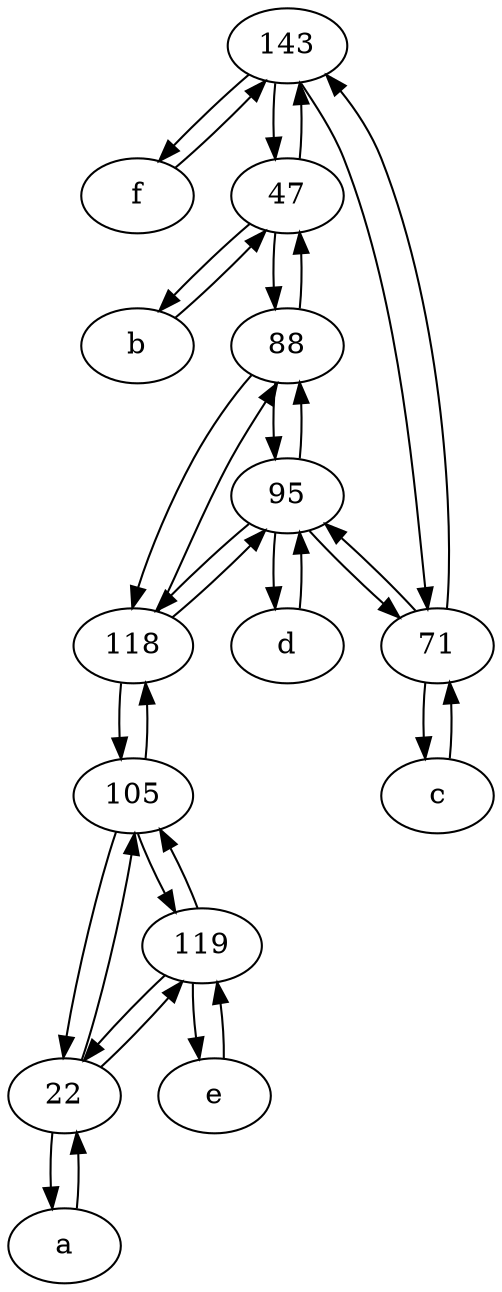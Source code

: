 digraph  {
	143;
	119;
	105;
	95;
	c [pos="20,10!"];
	f [pos="15,45!"];
	118;
	22;
	b [pos="50,20!"];
	d [pos="20,30!"];
	e [pos="30,50!"];
	47;
	a [pos="40,10!"];
	71;
	88;
	47 -> b;
	71 -> c;
	143 -> f;
	22 -> 119;
	105 -> 22;
	119 -> e;
	47 -> 88;
	95 -> 71;
	105 -> 118;
	95 -> d;
	88 -> 118;
	119 -> 22;
	88 -> 95;
	105 -> 119;
	c -> 71;
	118 -> 88;
	118 -> 105;
	119 -> 105;
	f -> 143;
	a -> 22;
	88 -> 47;
	118 -> 95;
	71 -> 95;
	143 -> 71;
	95 -> 118;
	22 -> 105;
	22 -> a;
	95 -> 88;
	71 -> 143;
	b -> 47;
	143 -> 47;
	47 -> 143;
	e -> 119;
	d -> 95;

	}